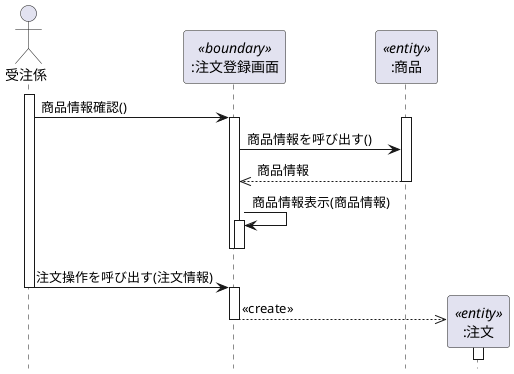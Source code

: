 @startuml 商品注文
hide footbox
actor 受注係 as owner
participant ":注文登録画面" as boundary <<boundary>>
participant ":商品" as entity <<entity>>
participant ":注文" as order <<entity>>

activate owner
owner -> boundary: 商品情報確認()
activate  boundary
    activate entity
        boundary -> entity:商品情報を呼び出す()
        boundary <<-- entity:商品情報
    deactivate entity

    boundary -> boundary:商品情報表示(商品情報)
    activate boundary
    deactivate boundary
deactivate boundary


owner -> boundary:注文操作を呼び出す(注文情報)
deactivate owner
activate boundary
        create order
            boundary -->> order:<<create>>
            activate order
            deactivate order
deactivate boundary

@enduml